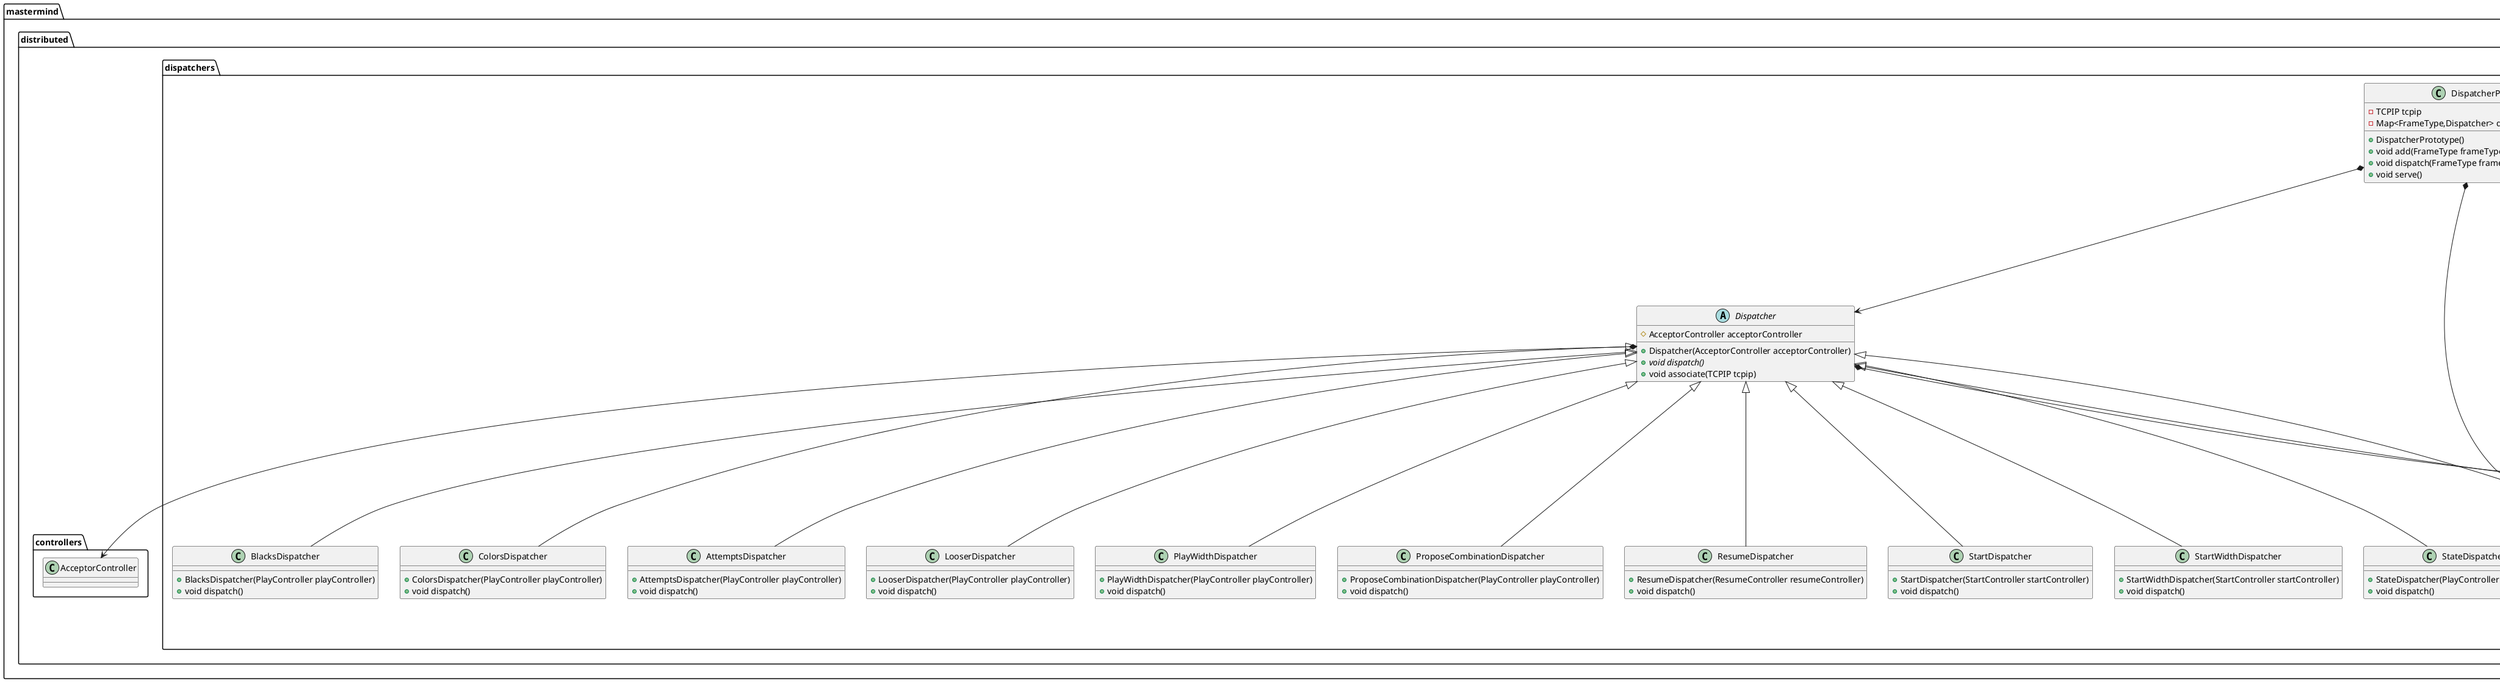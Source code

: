 @startuml

class mastermind.distributed.dispatchers.AttemptsDispatcher [[java:jprieto.mastermind.distributed.dispatchers.AttemptsDispatcher]] {
	+AttemptsDispatcher(PlayController playController)
	+void dispatch()
}
mastermind.distributed.dispatchers.Dispatcher <|-- mastermind.distributed.dispatchers.AttemptsDispatcher

class mastermind.distributed.dispatchers.BlacksDispatcher [[java:jprieto.mastermind.distributed.dispatchers.BlacksDispatcher]] {
	+BlacksDispatcher(PlayController playController)
	+void dispatch()
}
mastermind.distributed.dispatchers.Dispatcher <|-- mastermind.distributed.dispatchers.BlacksDispatcher

class mastermind.distributed.dispatchers.ColorsDispatcher [[java:jprieto.mastermind.distributed.dispatchers.ColorsDispatcher]] {
	+ColorsDispatcher(PlayController playController)
	+void dispatch()
}
mastermind.distributed.dispatchers.Dispatcher <|-- mastermind.distributed.dispatchers.ColorsDispatcher

abstract class mastermind.distributed.dispatchers.Dispatcher [[java:jprieto.mastermind.distributed.dispatchers.Dispatcher]] {
	#AcceptorController acceptorController
	+Dispatcher(AcceptorController acceptorController)
	+{abstract}void dispatch()
	+void associate(TCPIP tcpip)
}
mastermind.distributed.dispatchers.Dispatcher *-down-> mastermind.distributed.dispatchers.TCPIP
mastermind.distributed.dispatchers.Dispatcher *-down-> mastermind.distributed.controllers.AcceptorController

class mastermind.distributed.dispatchers.DispatcherPrototype [[java:jprieto.mastermind.distributed.dispatchers.DispatcherPrototype]] {
	-TCPIP tcpip
	-Map<FrameType,Dispatcher> dispatcherMap
	+DispatcherPrototype()
	+void add(FrameType frameType, Dispatcher dispatcher)
	+void dispatch(FrameType frameType)
	+void serve()
}
mastermind.distributed.dispatchers.DispatcherPrototype *-down-> mastermind.distributed.dispatchers.TCPIP
mastermind.distributed.dispatchers.DispatcherPrototype *-down-> mastermind.distributed.dispatchers.FrameType
mastermind.distributed.dispatchers.DispatcherPrototype *-down-> mastermind.distributed.dispatchers.Dispatcher

enum mastermind.distributed.dispatchers.FrameType [[java:jprieto.mastermind.distributed.dispatchers.FrameType]] {
	STATE
	START
	START_WIDTH
	WINNER
	LOOSER
	PROPOSE_COMBINATION
	ATTEMPTS
	COLORS
	BLACKS
	WHITES
	UNDO
	REDO
	UNDOABLE
	REDOABLE
	PLAY_WIDTH
	CLOSE
	NEXT_STATE
	NEW_GAME
	+{static}FrameType parser(String string)
}

class mastermind.distributed.dispatchers.LooserDispatcher [[java:jprieto.mastermind.distributed.dispatchers.LooserDispatcher]] {
	+LooserDispatcher(PlayController playController)
	+void dispatch()
}
mastermind.distributed.dispatchers.Dispatcher <|-- mastermind.distributed.dispatchers.LooserDispatcher

class mastermind.distributed.dispatchers.PlayWidthDispatcher [[java:jprieto.mastermind.distributed.dispatchers.PlayWidthDispatcher]] {
	+PlayWidthDispatcher(PlayController playController)
	+void dispatch()
}
mastermind.distributed.dispatchers.Dispatcher <|-- mastermind.distributed.dispatchers.PlayWidthDispatcher

class mastermind.distributed.dispatchers.ProposeCombinationDispatcher [[java:jprieto.mastermind.distributed.dispatchers.ProposeCombinationDispatcher]] {
	+ProposeCombinationDispatcher(PlayController playController)
	+void dispatch()
}
mastermind.distributed.dispatchers.Dispatcher <|-- mastermind.distributed.dispatchers.ProposeCombinationDispatcher

class mastermind.distributed.dispatchers.ResumeDispatcher [[java:jprieto.mastermind.distributed.dispatchers.ResumeDispatcher]] {
	+ResumeDispatcher(ResumeController resumeController)
	+void dispatch()
}
mastermind.distributed.dispatchers.Dispatcher <|-- mastermind.distributed.dispatchers.ResumeDispatcher

class mastermind.distributed.dispatchers.StartDispatcher [[java:jprieto.mastermind.distributed.dispatchers.StartDispatcher]] {
	+StartDispatcher(StartController startController)
	+void dispatch()
}
mastermind.distributed.dispatchers.Dispatcher <|-- mastermind.distributed.dispatchers.StartDispatcher

class mastermind.distributed.dispatchers.StartWidthDispatcher [[java:jprieto.mastermind.distributed.dispatchers.StartWidthDispatcher]] {
	+StartWidthDispatcher(StartController startController)
	+void dispatch()
}
mastermind.distributed.dispatchers.Dispatcher <|-- mastermind.distributed.dispatchers.StartWidthDispatcher

class mastermind.distributed.dispatchers.StateDispatcher [[java:jprieto.mastermind.distributed.dispatchers.StateDispatcher]] {
	+StateDispatcher(PlayController playController)
	+void dispatch()
}
mastermind.distributed.dispatchers.Dispatcher <|-- mastermind.distributed.dispatchers.StateDispatcher

class mastermind.distributed.dispatchers.TCPIP [[java:jprieto.mastermind.distributed.dispatchers.TCPIP]] {
	+{static}TCPIP createClientSocket()
	+{static}TCPIP createServerSocket()
	+TCPIP(Socket socket)
	+TCPIP(ServerSocket serverSocket, Socket socket)
	+void send(Error value)
	+void send()
	+Error receiveError()
	+List<Color> receiveProposedCombination()
	+void close()
}
utils.TCPIP <|-- mastermind.distributed.dispatchers.TCPIP

class mastermind.distributed.dispatchers.WhitesDispatcher [[java:jprieto.mastermind.distributed.dispatchers.WhitesDispatcher]] {
	+WhitesDispatcher(PlayController playController)
	+void dispatch()
}
mastermind.distributed.dispatchers.Dispatcher <|-- mastermind.distributed.dispatchers.WhitesDispatcher

class mastermind.distributed.dispatchers.WinnerDispatcher [[java:jprieto.mastermind.distributed.dispatchers.WinnerDispatcher]] {
	+WinnerDispatcher(PlayController playController)
	+void dispatch()
}
mastermind.distributed.dispatchers.Dispatcher <|-- mastermind.distributed.dispatchers.WinnerDispatcher

@enduml